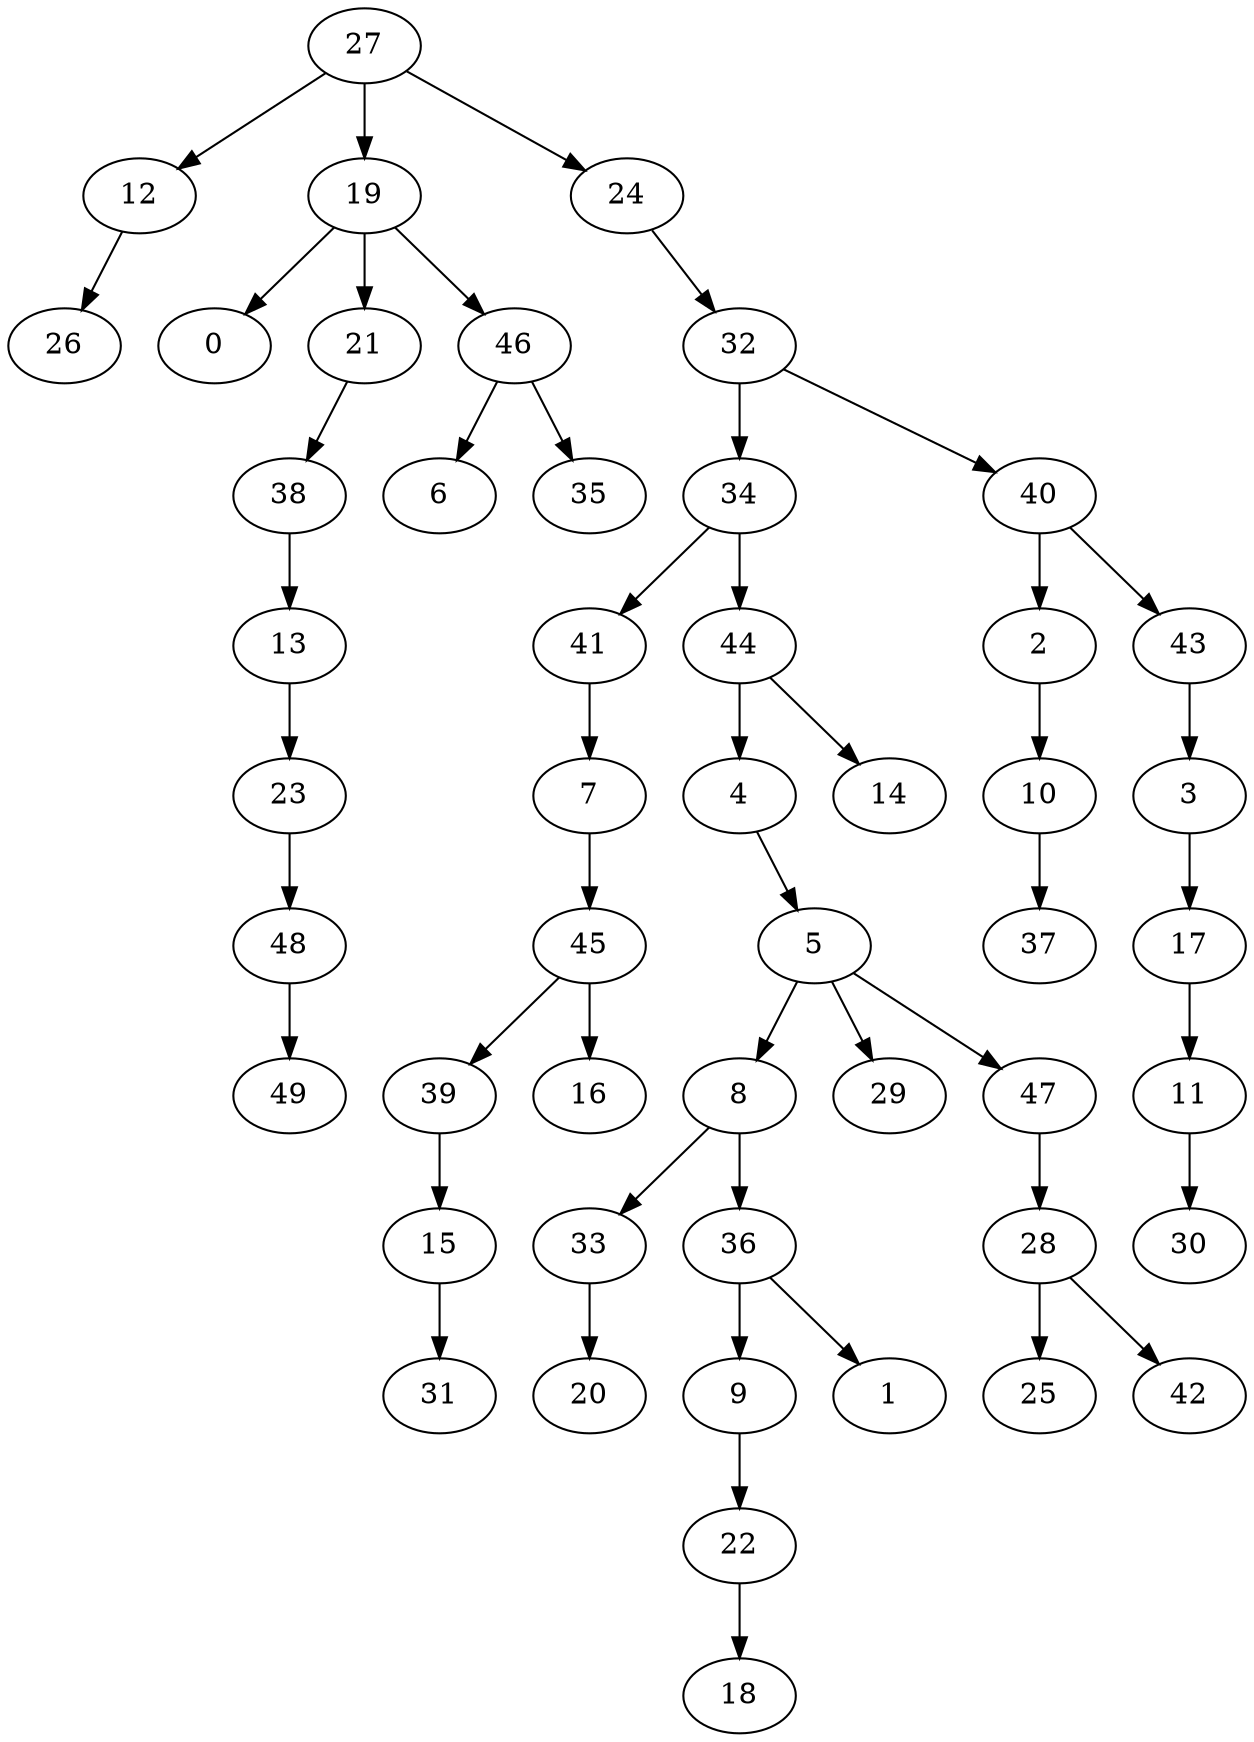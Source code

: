 digraph  {
2 [label=2];
10 [label=10];
3 [label=3];
17 [label=17];
4 [label=4];
5 [label=5];
8 [label=8];
29 [label=29];
47 [label=47];
7 [label=7];
45 [label=45];
33 [label=33];
36 [label=36];
9 [label=9];
22 [label=22];
37 [label=37];
11 [label=11];
30 [label=30];
12 [label=12];
26 [label=26];
13 [label=13];
23 [label=23];
15 [label=15];
31 [label=31];
19 [label=19];
0 [label=0];
21 [label=21];
46 [label=46];
38 [label=38];
18 [label=18];
48 [label=48];
24 [label=24];
32 [label=32];
27 [label=27];
28 [label=28];
25 [label=25];
42 [label=42];
34 [label=34];
40 [label=40];
20 [label=20];
41 [label=41];
44 [label=44];
1 [label=1];
39 [label=39];
43 [label=43];
14 [label=14];
16 [label=16];
6 [label=6];
35 [label=35];
49 [label=49];
2 -> 10  [key=0];
10 -> 37  [key=0];
3 -> 17  [key=0];
17 -> 11  [key=0];
4 -> 5  [key=0];
5 -> 8  [key=0];
5 -> 29  [key=0];
5 -> 47  [key=0];
8 -> 33  [key=0];
8 -> 36  [key=0];
47 -> 28  [key=0];
7 -> 45  [key=0];
45 -> 16  [key=0];
45 -> 39  [key=0];
33 -> 20  [key=0];
36 -> 1  [key=0];
36 -> 9  [key=0];
9 -> 22  [key=0];
22 -> 18  [key=0];
11 -> 30  [key=0];
12 -> 26  [key=0];
13 -> 23  [key=0];
23 -> 48  [key=0];
15 -> 31  [key=0];
19 -> 0  [key=0];
19 -> 21  [key=0];
19 -> 46  [key=0];
21 -> 38  [key=0];
46 -> 6  [key=0];
46 -> 35  [key=0];
38 -> 13  [key=0];
48 -> 49  [key=0];
24 -> 32  [key=0];
32 -> 34  [key=0];
32 -> 40  [key=0];
27 -> 12  [key=0];
27 -> 19  [key=0];
27 -> 24  [key=0];
28 -> 25  [key=0];
28 -> 42  [key=0];
34 -> 41  [key=0];
34 -> 44  [key=0];
40 -> 2  [key=0];
40 -> 43  [key=0];
41 -> 7  [key=0];
44 -> 4  [key=0];
44 -> 14  [key=0];
39 -> 15  [key=0];
43 -> 3  [key=0];
}
